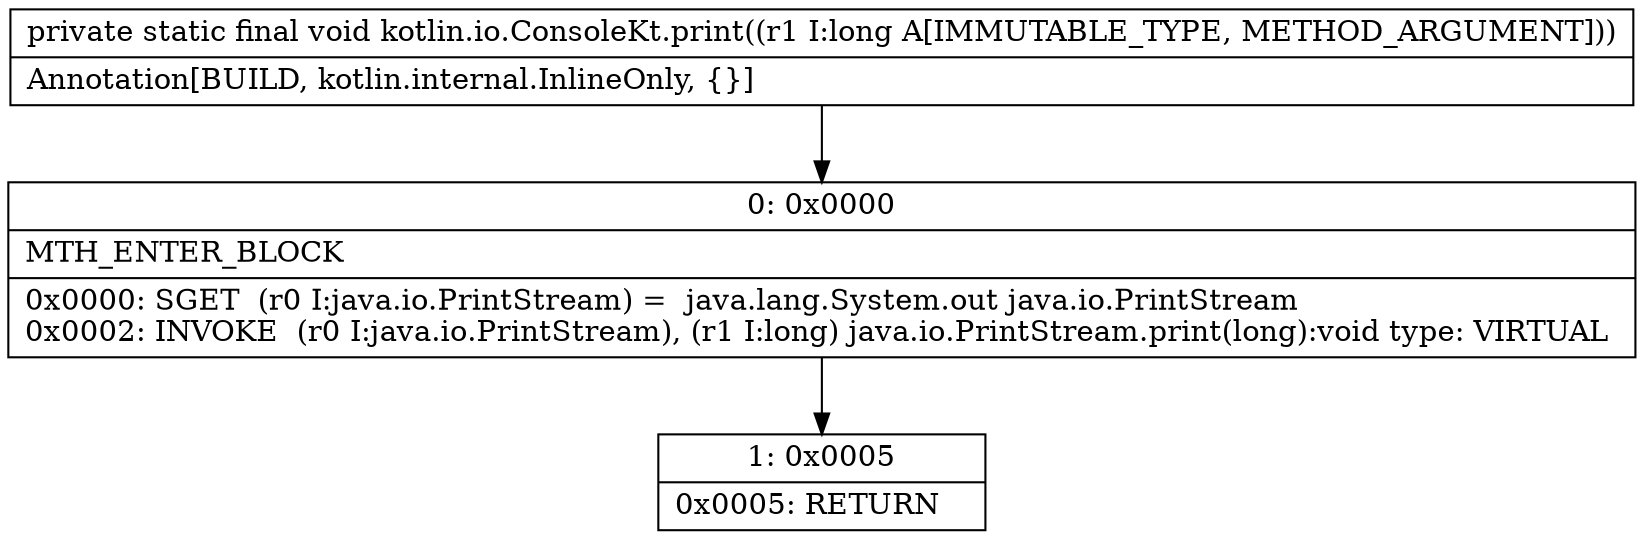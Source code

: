 digraph "CFG forkotlin.io.ConsoleKt.print(J)V" {
Node_0 [shape=record,label="{0\:\ 0x0000|MTH_ENTER_BLOCK\l|0x0000: SGET  (r0 I:java.io.PrintStream) =  java.lang.System.out java.io.PrintStream \l0x0002: INVOKE  (r0 I:java.io.PrintStream), (r1 I:long) java.io.PrintStream.print(long):void type: VIRTUAL \l}"];
Node_1 [shape=record,label="{1\:\ 0x0005|0x0005: RETURN   \l}"];
MethodNode[shape=record,label="{private static final void kotlin.io.ConsoleKt.print((r1 I:long A[IMMUTABLE_TYPE, METHOD_ARGUMENT]))  | Annotation[BUILD, kotlin.internal.InlineOnly, \{\}]\l}"];
MethodNode -> Node_0;
Node_0 -> Node_1;
}

